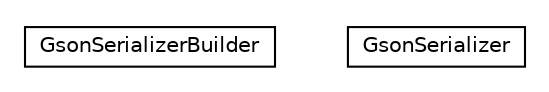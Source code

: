#!/usr/local/bin/dot
#
# Class diagram 
# Generated by UMLGraph version R5_6_6-8-g8d7759 (http://www.umlgraph.org/)
#

digraph G {
	edge [fontname="Helvetica",fontsize=10,labelfontname="Helvetica",labelfontsize=10];
	node [fontname="Helvetica",fontsize=10,shape=plaintext];
	nodesep=0.25;
	ranksep=0.5;
	// org.dayatang.utils.serializer.GsonSerializerBuilder
	c28 [label=<<table title="org.dayatang.utils.serializer.GsonSerializerBuilder" border="0" cellborder="1" cellspacing="0" cellpadding="2" port="p" href="./GsonSerializerBuilder.html">
		<tr><td><table border="0" cellspacing="0" cellpadding="1">
<tr><td align="center" balign="center"> GsonSerializerBuilder </td></tr>
		</table></td></tr>
		</table>>, URL="./GsonSerializerBuilder.html", fontname="Helvetica", fontcolor="black", fontsize=10.0];
	// org.dayatang.utils.serializer.GsonSerializer
	c29 [label=<<table title="org.dayatang.utils.serializer.GsonSerializer" border="0" cellborder="1" cellspacing="0" cellpadding="2" port="p" href="./GsonSerializer.html">
		<tr><td><table border="0" cellspacing="0" cellpadding="1">
<tr><td align="center" balign="center"> GsonSerializer </td></tr>
		</table></td></tr>
		</table>>, URL="./GsonSerializer.html", fontname="Helvetica", fontcolor="black", fontsize=10.0];
}

